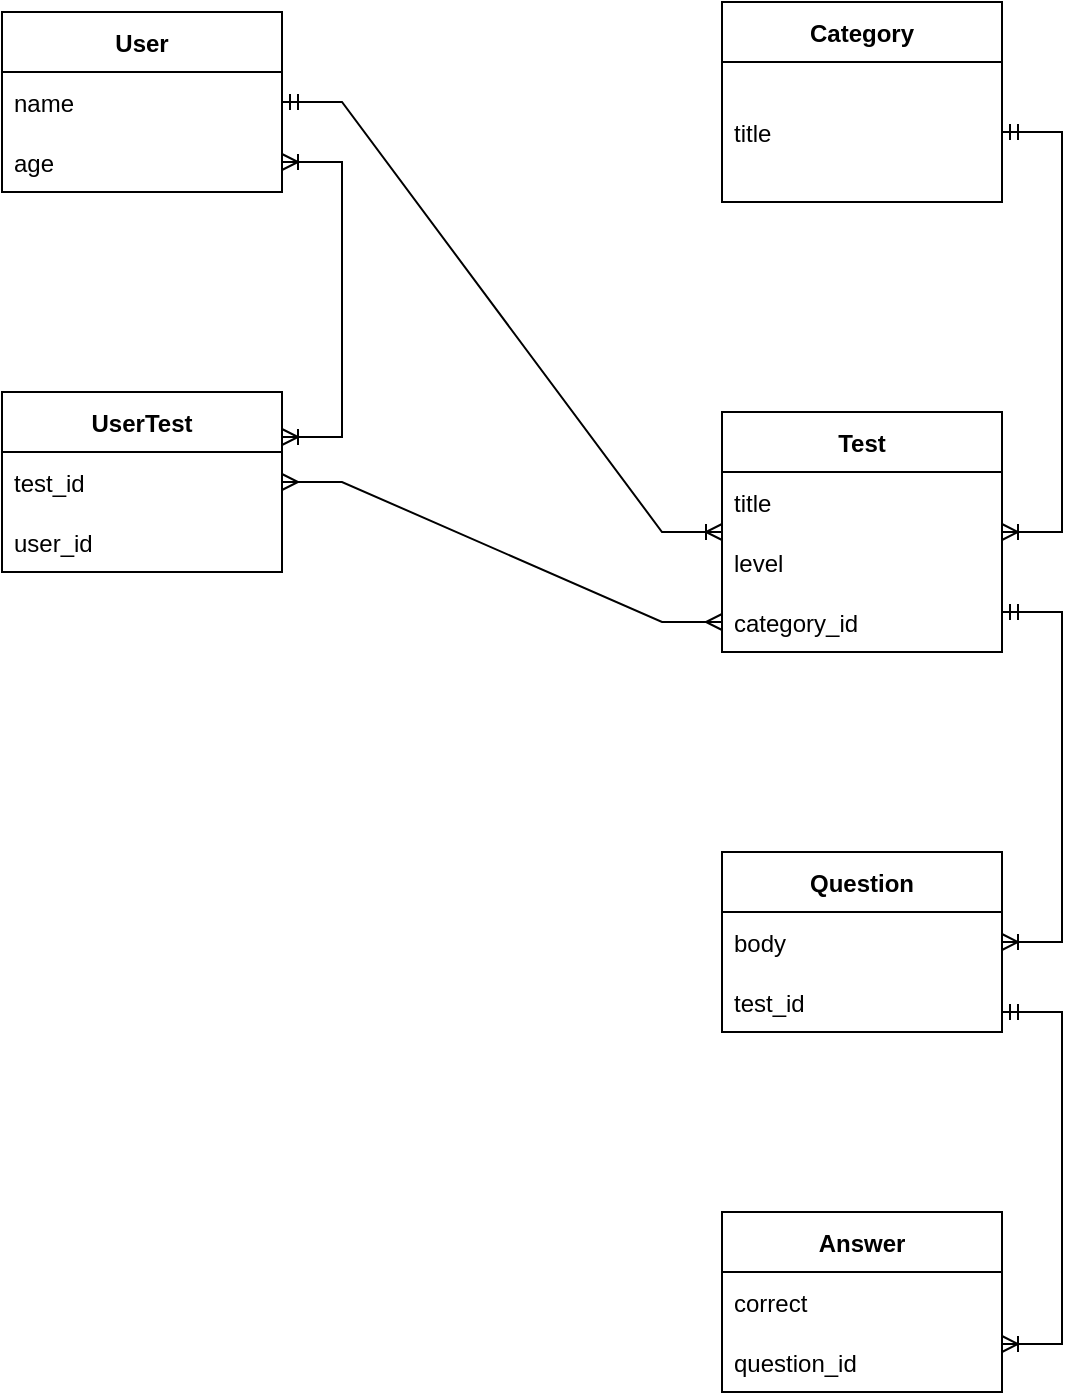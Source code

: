 <mxfile version="16.5.6" type="github">
  <diagram id="R2lEEEUBdFMjLlhIrx00" name="Page-1">
    <mxGraphModel dx="782" dy="428" grid="1" gridSize="10" guides="1" tooltips="1" connect="1" arrows="1" fold="1" page="1" pageScale="1" pageWidth="850" pageHeight="1100" math="0" shadow="0" extFonts="Permanent Marker^https://fonts.googleapis.com/css?family=Permanent+Marker">
      <root>
        <mxCell id="0" />
        <mxCell id="1" parent="0" />
        <mxCell id="31hS9ns2-G56qNiVtQOL-17" value="User" style="swimlane;fontStyle=1;childLayout=stackLayout;horizontal=1;startSize=30;horizontalStack=0;resizeParent=1;resizeParentMax=0;resizeLast=0;collapsible=1;marginBottom=0;" vertex="1" parent="1">
          <mxGeometry x="100" y="50" width="140" height="90" as="geometry" />
        </mxCell>
        <mxCell id="31hS9ns2-G56qNiVtQOL-18" value="name" style="text;strokeColor=none;fillColor=none;align=left;verticalAlign=middle;spacingLeft=4;spacingRight=4;overflow=hidden;points=[[0,0.5],[1,0.5]];portConstraint=eastwest;rotatable=0;" vertex="1" parent="31hS9ns2-G56qNiVtQOL-17">
          <mxGeometry y="30" width="140" height="30" as="geometry" />
        </mxCell>
        <mxCell id="31hS9ns2-G56qNiVtQOL-19" value="age" style="text;strokeColor=none;fillColor=none;align=left;verticalAlign=middle;spacingLeft=4;spacingRight=4;overflow=hidden;points=[[0,0.5],[1,0.5]];portConstraint=eastwest;rotatable=0;" vertex="1" parent="31hS9ns2-G56qNiVtQOL-17">
          <mxGeometry y="60" width="140" height="30" as="geometry" />
        </mxCell>
        <mxCell id="31hS9ns2-G56qNiVtQOL-21" value="Category" style="swimlane;fontStyle=1;childLayout=stackLayout;horizontal=1;startSize=30;horizontalStack=0;resizeParent=1;resizeParentMax=0;resizeLast=0;collapsible=1;marginBottom=0;" vertex="1" parent="1">
          <mxGeometry x="460" y="45" width="140" height="100" as="geometry" />
        </mxCell>
        <mxCell id="31hS9ns2-G56qNiVtQOL-22" value="title" style="text;strokeColor=none;fillColor=none;align=left;verticalAlign=middle;spacingLeft=4;spacingRight=4;overflow=hidden;points=[[0,0.5],[1,0.5]];portConstraint=eastwest;rotatable=0;" vertex="1" parent="31hS9ns2-G56qNiVtQOL-21">
          <mxGeometry y="30" width="140" height="70" as="geometry" />
        </mxCell>
        <mxCell id="31hS9ns2-G56qNiVtQOL-25" value="Test" style="swimlane;fontStyle=1;childLayout=stackLayout;horizontal=1;startSize=30;horizontalStack=0;resizeParent=1;resizeParentMax=0;resizeLast=0;collapsible=1;marginBottom=0;" vertex="1" parent="1">
          <mxGeometry x="460" y="250" width="140" height="120" as="geometry" />
        </mxCell>
        <mxCell id="31hS9ns2-G56qNiVtQOL-26" value="title" style="text;strokeColor=none;fillColor=none;align=left;verticalAlign=middle;spacingLeft=4;spacingRight=4;overflow=hidden;points=[[0,0.5],[1,0.5]];portConstraint=eastwest;rotatable=0;" vertex="1" parent="31hS9ns2-G56qNiVtQOL-25">
          <mxGeometry y="30" width="140" height="30" as="geometry" />
        </mxCell>
        <mxCell id="31hS9ns2-G56qNiVtQOL-27" value="level" style="text;strokeColor=none;fillColor=none;align=left;verticalAlign=middle;spacingLeft=4;spacingRight=4;overflow=hidden;points=[[0,0.5],[1,0.5]];portConstraint=eastwest;rotatable=0;" vertex="1" parent="31hS9ns2-G56qNiVtQOL-25">
          <mxGeometry y="60" width="140" height="30" as="geometry" />
        </mxCell>
        <mxCell id="31hS9ns2-G56qNiVtQOL-28" value="category_id" style="text;strokeColor=none;fillColor=none;align=left;verticalAlign=middle;spacingLeft=4;spacingRight=4;overflow=hidden;points=[[0,0.5],[1,0.5]];portConstraint=eastwest;rotatable=0;" vertex="1" parent="31hS9ns2-G56qNiVtQOL-25">
          <mxGeometry y="90" width="140" height="30" as="geometry" />
        </mxCell>
        <mxCell id="31hS9ns2-G56qNiVtQOL-29" value="Question" style="swimlane;fontStyle=1;childLayout=stackLayout;horizontal=1;startSize=30;horizontalStack=0;resizeParent=1;resizeParentMax=0;resizeLast=0;collapsible=1;marginBottom=0;" vertex="1" parent="1">
          <mxGeometry x="460" y="470" width="140" height="90" as="geometry" />
        </mxCell>
        <mxCell id="31hS9ns2-G56qNiVtQOL-30" value="body" style="text;strokeColor=none;fillColor=none;align=left;verticalAlign=middle;spacingLeft=4;spacingRight=4;overflow=hidden;points=[[0,0.5],[1,0.5]];portConstraint=eastwest;rotatable=0;" vertex="1" parent="31hS9ns2-G56qNiVtQOL-29">
          <mxGeometry y="30" width="140" height="30" as="geometry" />
        </mxCell>
        <mxCell id="31hS9ns2-G56qNiVtQOL-31" value="test_id" style="text;strokeColor=none;fillColor=none;align=left;verticalAlign=middle;spacingLeft=4;spacingRight=4;overflow=hidden;points=[[0,0.5],[1,0.5]];portConstraint=eastwest;rotatable=0;" vertex="1" parent="31hS9ns2-G56qNiVtQOL-29">
          <mxGeometry y="60" width="140" height="30" as="geometry" />
        </mxCell>
        <mxCell id="31hS9ns2-G56qNiVtQOL-33" value="Answer" style="swimlane;fontStyle=1;childLayout=stackLayout;horizontal=1;startSize=30;horizontalStack=0;resizeParent=1;resizeParentMax=0;resizeLast=0;collapsible=1;marginBottom=0;" vertex="1" parent="1">
          <mxGeometry x="460" y="650" width="140" height="90" as="geometry" />
        </mxCell>
        <mxCell id="31hS9ns2-G56qNiVtQOL-34" value="correct" style="text;strokeColor=none;fillColor=none;align=left;verticalAlign=middle;spacingLeft=4;spacingRight=4;overflow=hidden;points=[[0,0.5],[1,0.5]];portConstraint=eastwest;rotatable=0;" vertex="1" parent="31hS9ns2-G56qNiVtQOL-33">
          <mxGeometry y="30" width="140" height="30" as="geometry" />
        </mxCell>
        <mxCell id="31hS9ns2-G56qNiVtQOL-35" value="question_id" style="text;strokeColor=none;fillColor=none;align=left;verticalAlign=middle;spacingLeft=4;spacingRight=4;overflow=hidden;points=[[0,0.5],[1,0.5]];portConstraint=eastwest;rotatable=0;" vertex="1" parent="31hS9ns2-G56qNiVtQOL-33">
          <mxGeometry y="60" width="140" height="30" as="geometry" />
        </mxCell>
        <mxCell id="31hS9ns2-G56qNiVtQOL-50" value="UserTest" style="swimlane;fontStyle=1;childLayout=stackLayout;horizontal=1;startSize=30;horizontalStack=0;resizeParent=1;resizeParentMax=0;resizeLast=0;collapsible=1;marginBottom=0;" vertex="1" parent="1">
          <mxGeometry x="100" y="240" width="140" height="90" as="geometry" />
        </mxCell>
        <mxCell id="31hS9ns2-G56qNiVtQOL-51" value="test_id" style="text;strokeColor=none;fillColor=none;align=left;verticalAlign=middle;spacingLeft=4;spacingRight=4;overflow=hidden;points=[[0,0.5],[1,0.5]];portConstraint=eastwest;rotatable=0;" vertex="1" parent="31hS9ns2-G56qNiVtQOL-50">
          <mxGeometry y="30" width="140" height="30" as="geometry" />
        </mxCell>
        <mxCell id="31hS9ns2-G56qNiVtQOL-52" value="user_id" style="text;strokeColor=none;fillColor=none;align=left;verticalAlign=middle;spacingLeft=4;spacingRight=4;overflow=hidden;points=[[0,0.5],[1,0.5]];portConstraint=eastwest;rotatable=0;" vertex="1" parent="31hS9ns2-G56qNiVtQOL-50">
          <mxGeometry y="60" width="140" height="30" as="geometry" />
        </mxCell>
        <mxCell id="31hS9ns2-G56qNiVtQOL-54" value="" style="edgeStyle=entityRelationEdgeStyle;fontSize=12;html=1;endArrow=ERoneToMany;startArrow=ERmandOne;rounded=0;" edge="1" parent="1" target="31hS9ns2-G56qNiVtQOL-25">
          <mxGeometry width="100" height="100" relative="1" as="geometry">
            <mxPoint x="600" y="110" as="sourcePoint" />
            <mxPoint x="700" y="340" as="targetPoint" />
          </mxGeometry>
        </mxCell>
        <mxCell id="31hS9ns2-G56qNiVtQOL-56" value="" style="edgeStyle=entityRelationEdgeStyle;fontSize=12;html=1;endArrow=ERoneToMany;startArrow=ERmandOne;rounded=0;entryX=1;entryY=0.5;entryDx=0;entryDy=0;" edge="1" parent="1" target="31hS9ns2-G56qNiVtQOL-30">
          <mxGeometry width="100" height="100" relative="1" as="geometry">
            <mxPoint x="600" y="350" as="sourcePoint" />
            <mxPoint x="700" y="250" as="targetPoint" />
          </mxGeometry>
        </mxCell>
        <mxCell id="31hS9ns2-G56qNiVtQOL-57" value="" style="edgeStyle=entityRelationEdgeStyle;fontSize=12;html=1;endArrow=ERoneToMany;startArrow=ERmandOne;rounded=0;entryX=1;entryY=0.2;entryDx=0;entryDy=0;entryPerimeter=0;" edge="1" parent="1" target="31hS9ns2-G56qNiVtQOL-35">
          <mxGeometry width="100" height="100" relative="1" as="geometry">
            <mxPoint x="600" y="550" as="sourcePoint" />
            <mxPoint x="700" y="450" as="targetPoint" />
          </mxGeometry>
        </mxCell>
        <mxCell id="31hS9ns2-G56qNiVtQOL-58" value="" style="edgeStyle=entityRelationEdgeStyle;fontSize=12;html=1;endArrow=ERoneToMany;startArrow=ERmandOne;rounded=0;exitX=1;exitY=0.5;exitDx=0;exitDy=0;entryX=0;entryY=0;entryDx=0;entryDy=0;entryPerimeter=0;" edge="1" parent="1" source="31hS9ns2-G56qNiVtQOL-18" target="31hS9ns2-G56qNiVtQOL-27">
          <mxGeometry width="100" height="100" relative="1" as="geometry">
            <mxPoint x="350" y="220" as="sourcePoint" />
            <mxPoint x="450" y="120" as="targetPoint" />
          </mxGeometry>
        </mxCell>
        <mxCell id="31hS9ns2-G56qNiVtQOL-61" value="" style="edgeStyle=entityRelationEdgeStyle;fontSize=12;html=1;endArrow=ERoneToMany;startArrow=ERoneToMany;rounded=0;exitX=1;exitY=0.25;exitDx=0;exitDy=0;" edge="1" parent="1" source="31hS9ns2-G56qNiVtQOL-50" target="31hS9ns2-G56qNiVtQOL-19">
          <mxGeometry width="100" height="100" relative="1" as="geometry">
            <mxPoint x="350" y="220" as="sourcePoint" />
            <mxPoint x="250" y="130" as="targetPoint" />
          </mxGeometry>
        </mxCell>
        <mxCell id="31hS9ns2-G56qNiVtQOL-62" value="" style="edgeStyle=entityRelationEdgeStyle;fontSize=12;html=1;endArrow=ERmany;startArrow=ERmany;rounded=0;exitX=1;exitY=0.5;exitDx=0;exitDy=0;entryX=0;entryY=0.5;entryDx=0;entryDy=0;" edge="1" parent="1" source="31hS9ns2-G56qNiVtQOL-51" target="31hS9ns2-G56qNiVtQOL-28">
          <mxGeometry width="100" height="100" relative="1" as="geometry">
            <mxPoint x="350" y="220" as="sourcePoint" />
            <mxPoint x="450" y="120" as="targetPoint" />
          </mxGeometry>
        </mxCell>
      </root>
    </mxGraphModel>
  </diagram>
</mxfile>
